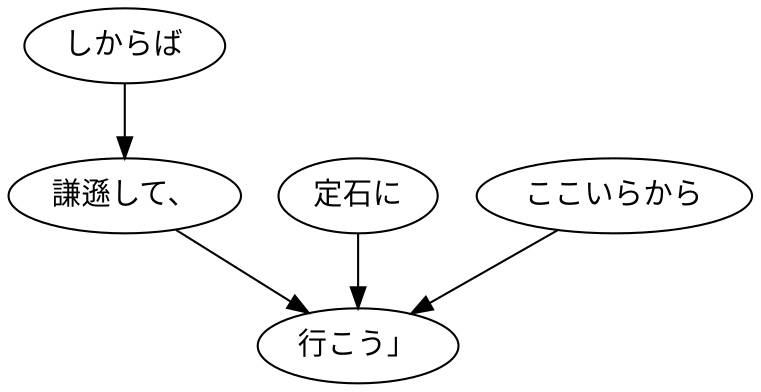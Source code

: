 digraph graph7614 {
	node0 [label="しからば"];
	node1 [label="謙遜して、"];
	node2 [label="定石に"];
	node3 [label="ここいらから"];
	node4 [label="行こう」"];
	node0 -> node1;
	node1 -> node4;
	node2 -> node4;
	node3 -> node4;
}
